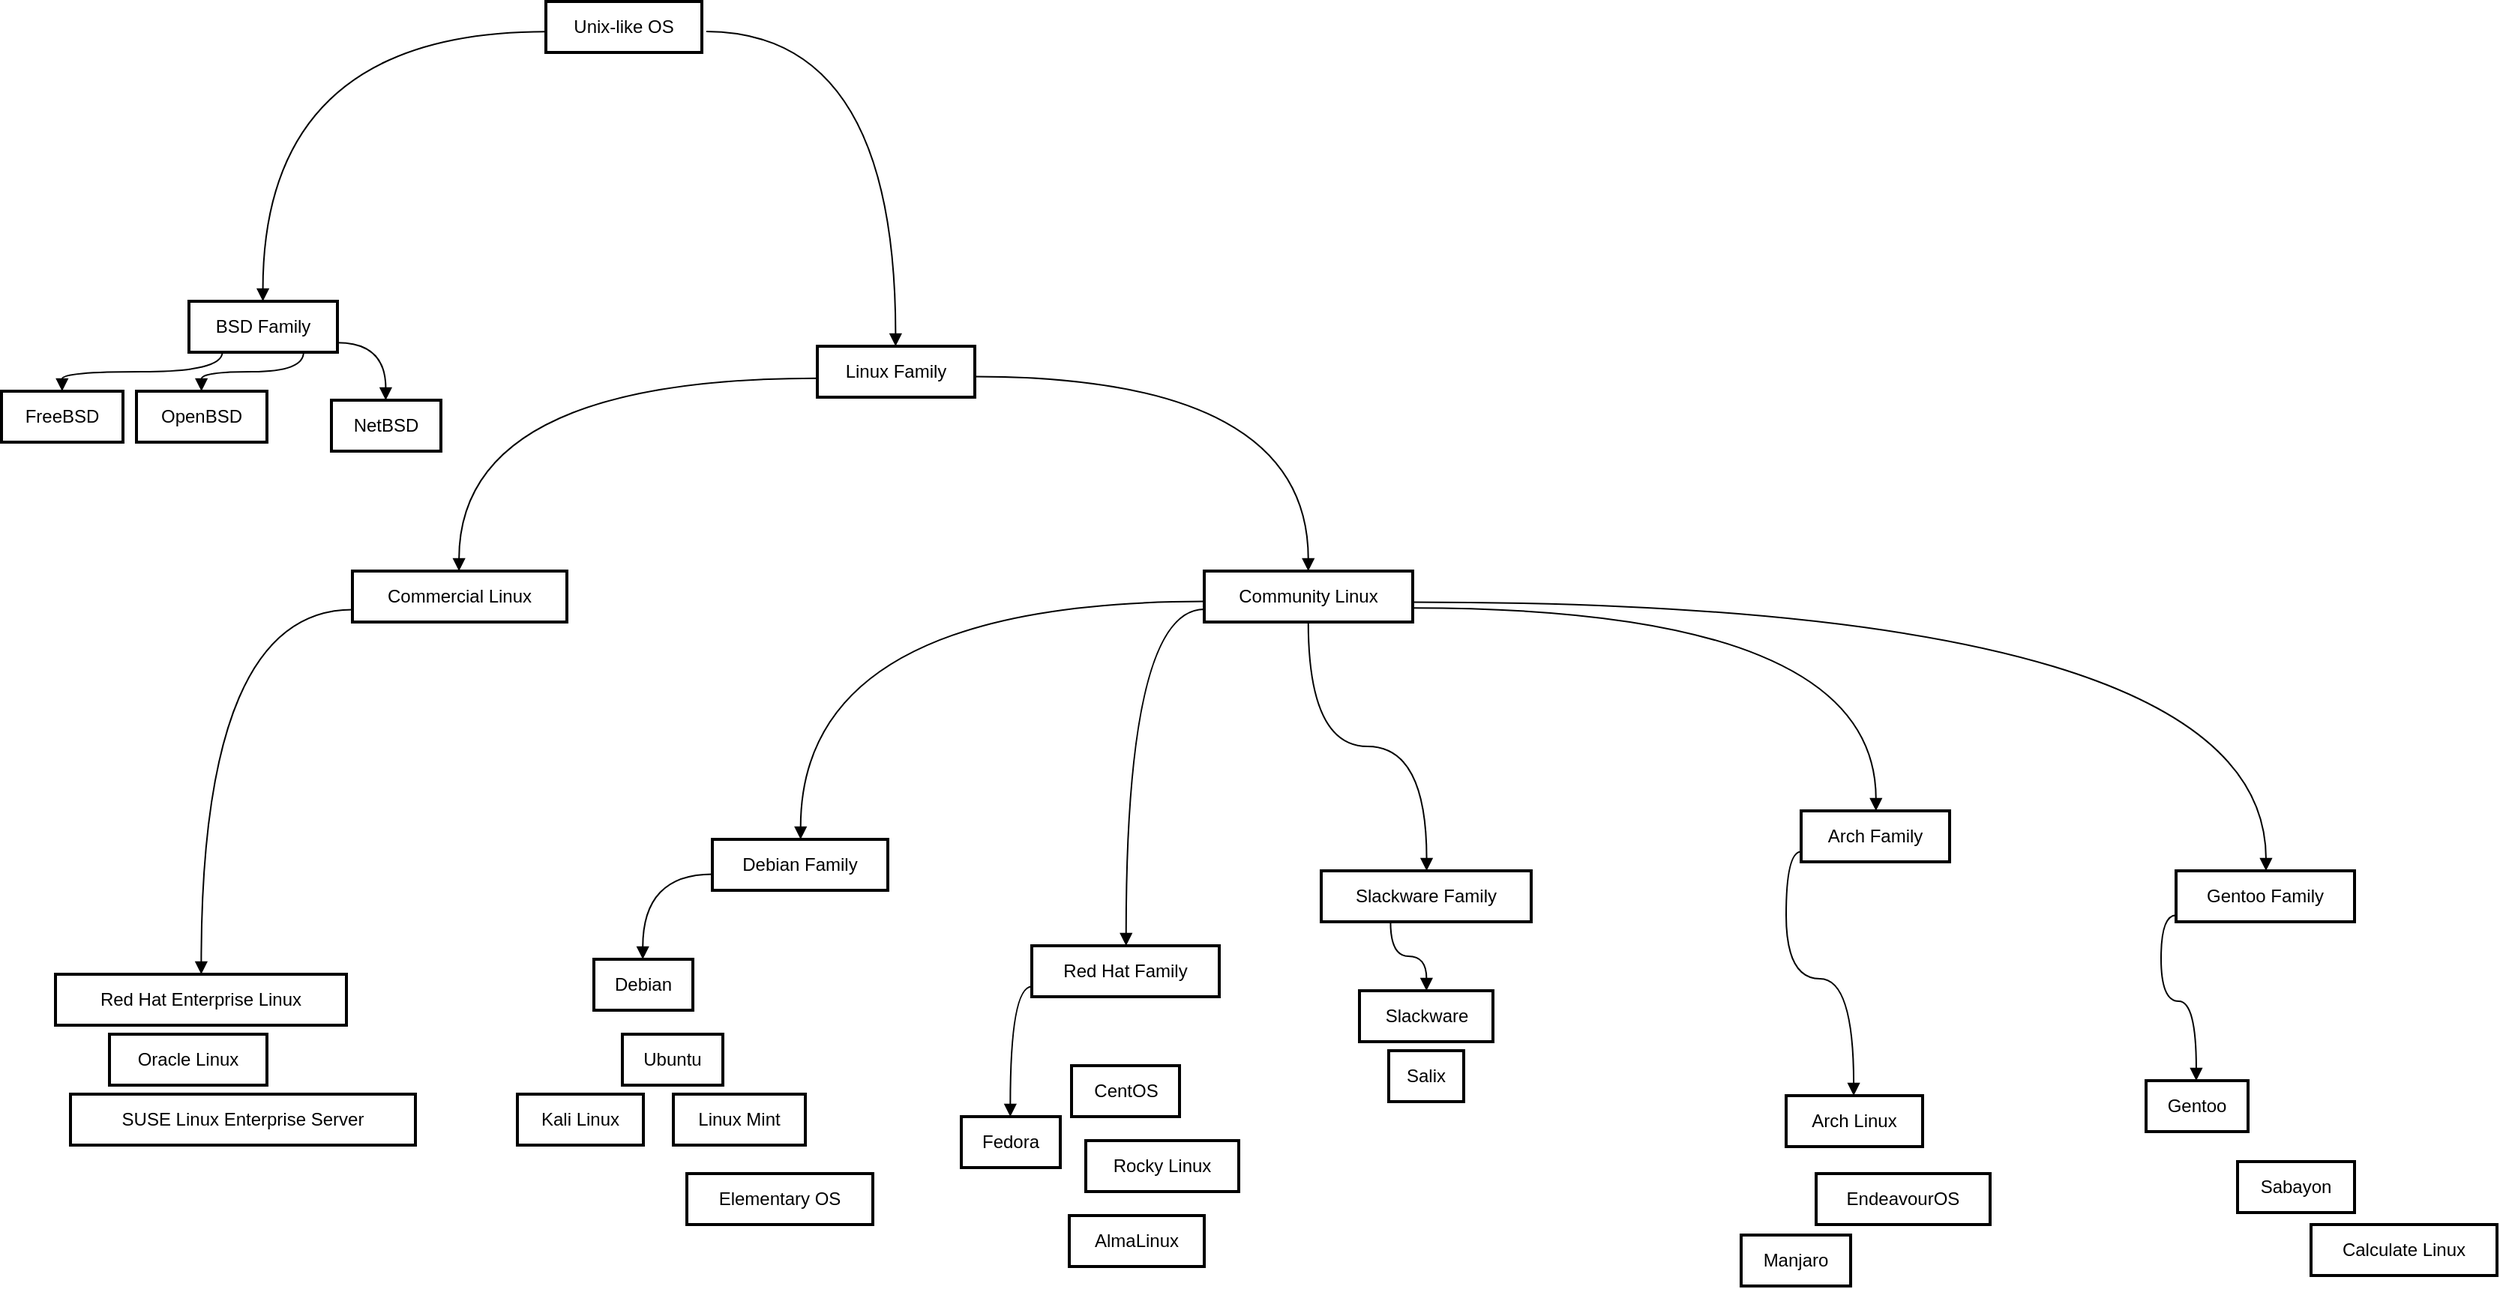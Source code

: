 <mxfile version="24.4.6" type="github">
  <diagram name="Page-1" id="Ry3pSd6w9D9t_Aq7J8iB">
    <mxGraphModel dx="1760" dy="962" grid="1" gridSize="10" guides="1" tooltips="1" connect="1" arrows="1" fold="1" page="1" pageScale="1" pageWidth="850" pageHeight="1100" math="0" shadow="0">
      <root>
        <mxCell id="0" />
        <mxCell id="1" parent="0" />
        <mxCell id="nB0PoolwAAnDLM-8O1oI-2" value="Unix-like OS" style="whiteSpace=wrap;strokeWidth=2;" vertex="1" parent="1">
          <mxGeometry x="373" y="10" width="104" height="34" as="geometry" />
        </mxCell>
        <mxCell id="nB0PoolwAAnDLM-8O1oI-3" value="BSD Family" style="whiteSpace=wrap;strokeWidth=2;" vertex="1" parent="1">
          <mxGeometry x="135" y="210" width="99" height="34" as="geometry" />
        </mxCell>
        <mxCell id="nB0PoolwAAnDLM-8O1oI-4" value="Linux Family" style="whiteSpace=wrap;strokeWidth=2;" vertex="1" parent="1">
          <mxGeometry x="554" y="240" width="105" height="34" as="geometry" />
        </mxCell>
        <mxCell id="nB0PoolwAAnDLM-8O1oI-5" value="FreeBSD" style="whiteSpace=wrap;strokeWidth=2;" vertex="1" parent="1">
          <mxGeometry x="10" y="270" width="81" height="34" as="geometry" />
        </mxCell>
        <mxCell id="nB0PoolwAAnDLM-8O1oI-6" value="OpenBSD" style="whiteSpace=wrap;strokeWidth=2;" vertex="1" parent="1">
          <mxGeometry x="100" y="270" width="87" height="34" as="geometry" />
        </mxCell>
        <mxCell id="nB0PoolwAAnDLM-8O1oI-7" value="NetBSD" style="whiteSpace=wrap;strokeWidth=2;" vertex="1" parent="1">
          <mxGeometry x="230" y="276" width="73" height="34" as="geometry" />
        </mxCell>
        <mxCell id="nB0PoolwAAnDLM-8O1oI-8" value="Commercial Linux" style="whiteSpace=wrap;strokeWidth=2;" vertex="1" parent="1">
          <mxGeometry x="244" y="390" width="143" height="34" as="geometry" />
        </mxCell>
        <mxCell id="nB0PoolwAAnDLM-8O1oI-9" value="Community Linux" style="whiteSpace=wrap;strokeWidth=2;" vertex="1" parent="1">
          <mxGeometry x="812" y="390" width="139" height="34" as="geometry" />
        </mxCell>
        <UserObject label="Red Hat Enterprise Linux" link="https://www.redhat.com" id="nB0PoolwAAnDLM-8O1oI-10">
          <mxCell style="whiteSpace=wrap;strokeWidth=2;" vertex="1" parent="1">
            <mxGeometry x="46" y="659" width="194" height="34" as="geometry" />
          </mxCell>
        </UserObject>
        <UserObject label="SUSE Linux Enterprise Server" link="https://www.suse.com" id="nB0PoolwAAnDLM-8O1oI-11">
          <mxCell style="whiteSpace=wrap;strokeWidth=2;" vertex="1" parent="1">
            <mxGeometry x="56" y="739" width="230" height="34" as="geometry" />
          </mxCell>
        </UserObject>
        <UserObject label="Oracle Linux" link="https://www.oracle.com/linux/" id="nB0PoolwAAnDLM-8O1oI-12">
          <mxCell style="whiteSpace=wrap;strokeWidth=2;" vertex="1" parent="1">
            <mxGeometry x="82" y="699" width="105" height="34" as="geometry" />
          </mxCell>
        </UserObject>
        <mxCell id="nB0PoolwAAnDLM-8O1oI-13" value="Debian Family" style="whiteSpace=wrap;strokeWidth=2;" vertex="1" parent="1">
          <mxGeometry x="484" y="569" width="117" height="34" as="geometry" />
        </mxCell>
        <mxCell id="nB0PoolwAAnDLM-8O1oI-14" value="Red Hat Family" style="whiteSpace=wrap;strokeWidth=2;" vertex="1" parent="1">
          <mxGeometry x="697" y="640" width="125" height="34" as="geometry" />
        </mxCell>
        <mxCell id="nB0PoolwAAnDLM-8O1oI-15" value="Slackware Family" style="whiteSpace=wrap;strokeWidth=2;" vertex="1" parent="1">
          <mxGeometry x="890" y="590" width="140" height="34" as="geometry" />
        </mxCell>
        <mxCell id="nB0PoolwAAnDLM-8O1oI-16" value="Arch Family" style="whiteSpace=wrap;strokeWidth=2;" vertex="1" parent="1">
          <mxGeometry x="1210" y="550" width="99" height="34" as="geometry" />
        </mxCell>
        <mxCell id="nB0PoolwAAnDLM-8O1oI-17" value="Gentoo Family" style="whiteSpace=wrap;strokeWidth=2;" vertex="1" parent="1">
          <mxGeometry x="1460" y="590" width="119" height="34" as="geometry" />
        </mxCell>
        <UserObject label="Debian" link="https://www.debian.org" id="nB0PoolwAAnDLM-8O1oI-18">
          <mxCell style="whiteSpace=wrap;strokeWidth=2;" vertex="1" parent="1">
            <mxGeometry x="405" y="649" width="66" height="34" as="geometry" />
          </mxCell>
        </UserObject>
        <UserObject label="Ubuntu" link="https://www.ubuntu.com" id="nB0PoolwAAnDLM-8O1oI-19">
          <mxCell style="whiteSpace=wrap;strokeWidth=2;" vertex="1" parent="1">
            <mxGeometry x="424" y="699" width="67" height="34" as="geometry" />
          </mxCell>
        </UserObject>
        <UserObject label="Linux Mint" link="https://www.linuxmint.com" id="nB0PoolwAAnDLM-8O1oI-20">
          <mxCell style="whiteSpace=wrap;strokeWidth=2;" vertex="1" parent="1">
            <mxGeometry x="458" y="739" width="88" height="34" as="geometry" />
          </mxCell>
        </UserObject>
        <UserObject label="Elementary OS" link="https://elementary.io" id="nB0PoolwAAnDLM-8O1oI-21">
          <mxCell style="whiteSpace=wrap;strokeWidth=2;" vertex="1" parent="1">
            <mxGeometry x="467" y="792" width="124" height="34" as="geometry" />
          </mxCell>
        </UserObject>
        <UserObject label="Kali Linux" link="https://www.kali.org" id="nB0PoolwAAnDLM-8O1oI-22">
          <mxCell style="whiteSpace=wrap;strokeWidth=2;" vertex="1" parent="1">
            <mxGeometry x="354" y="739" width="84" height="34" as="geometry" />
          </mxCell>
        </UserObject>
        <UserObject label="Fedora" link="https://getfedora.org" id="nB0PoolwAAnDLM-8O1oI-23">
          <mxCell style="whiteSpace=wrap;strokeWidth=2;" vertex="1" parent="1">
            <mxGeometry x="650" y="754" width="66" height="34" as="geometry" />
          </mxCell>
        </UserObject>
        <UserObject label="CentOS" link="https://www.centos.org" id="nB0PoolwAAnDLM-8O1oI-24">
          <mxCell style="whiteSpace=wrap;strokeWidth=2;" vertex="1" parent="1">
            <mxGeometry x="723.5" y="720" width="72" height="34" as="geometry" />
          </mxCell>
        </UserObject>
        <UserObject label="AlmaLinux" link="https://almalinux.org" id="nB0PoolwAAnDLM-8O1oI-25">
          <mxCell style="whiteSpace=wrap;strokeWidth=2;" vertex="1" parent="1">
            <mxGeometry x="722" y="820" width="90" height="34" as="geometry" />
          </mxCell>
        </UserObject>
        <UserObject label="Rocky Linux" link="https://rockylinux.org" id="nB0PoolwAAnDLM-8O1oI-26">
          <mxCell style="whiteSpace=wrap;strokeWidth=2;" vertex="1" parent="1">
            <mxGeometry x="733" y="770" width="102" height="34" as="geometry" />
          </mxCell>
        </UserObject>
        <UserObject label="Slackware" link="http://www.slackware.com" id="nB0PoolwAAnDLM-8O1oI-27">
          <mxCell style="whiteSpace=wrap;strokeWidth=2;" vertex="1" parent="1">
            <mxGeometry x="915.5" y="670" width="89" height="34" as="geometry" />
          </mxCell>
        </UserObject>
        <UserObject label="Salix" link="https://salixos.org" id="nB0PoolwAAnDLM-8O1oI-28">
          <mxCell style="whiteSpace=wrap;strokeWidth=2;" vertex="1" parent="1">
            <mxGeometry x="935" y="710" width="50" height="34" as="geometry" />
          </mxCell>
        </UserObject>
        <UserObject label="Arch Linux" link="https://archlinux.org" id="nB0PoolwAAnDLM-8O1oI-29">
          <mxCell style="whiteSpace=wrap;strokeWidth=2;" vertex="1" parent="1">
            <mxGeometry x="1200" y="740" width="91" height="34" as="geometry" />
          </mxCell>
        </UserObject>
        <UserObject label="Manjaro" link="https://manjaro.org" id="nB0PoolwAAnDLM-8O1oI-30">
          <mxCell style="whiteSpace=wrap;strokeWidth=2;" vertex="1" parent="1">
            <mxGeometry x="1170" y="833" width="73" height="34" as="geometry" />
          </mxCell>
        </UserObject>
        <UserObject label="EndeavourOS" link="https://endeavouros.com" id="nB0PoolwAAnDLM-8O1oI-31">
          <mxCell style="whiteSpace=wrap;strokeWidth=2;" vertex="1" parent="1">
            <mxGeometry x="1220" y="792" width="116" height="34" as="geometry" />
          </mxCell>
        </UserObject>
        <UserObject label="Gentoo" link="https://www.gentoo.org" id="nB0PoolwAAnDLM-8O1oI-32">
          <mxCell style="whiteSpace=wrap;strokeWidth=2;" vertex="1" parent="1">
            <mxGeometry x="1440" y="730" width="68" height="34" as="geometry" />
          </mxCell>
        </UserObject>
        <UserObject label="Sabayon" link="https://www.sabayon.org" id="nB0PoolwAAnDLM-8O1oI-33">
          <mxCell style="whiteSpace=wrap;strokeWidth=2;" vertex="1" parent="1">
            <mxGeometry x="1501" y="784" width="78" height="34" as="geometry" />
          </mxCell>
        </UserObject>
        <UserObject label="Calculate Linux" link="https://www.calculate-linux.org" id="nB0PoolwAAnDLM-8O1oI-34">
          <mxCell style="whiteSpace=wrap;strokeWidth=2;" vertex="1" parent="1">
            <mxGeometry x="1550" y="826" width="124" height="34" as="geometry" />
          </mxCell>
        </UserObject>
        <mxCell id="nB0PoolwAAnDLM-8O1oI-36" value="" style="curved=1;startArrow=none;endArrow=block;exitX=0.003;exitY=0.59;entryX=0.498;entryY=0;rounded=0;edgeStyle=orthogonalEdgeStyle;" edge="1" parent="1" source="nB0PoolwAAnDLM-8O1oI-2" target="nB0PoolwAAnDLM-8O1oI-3">
          <mxGeometry relative="1" as="geometry" />
        </mxCell>
        <mxCell id="nB0PoolwAAnDLM-8O1oI-37" value="" style="startArrow=none;endArrow=block;entryX=0.497;entryY=0;rounded=0;edgeStyle=orthogonalEdgeStyle;curved=1;" edge="1" parent="1" target="nB0PoolwAAnDLM-8O1oI-4">
          <mxGeometry relative="1" as="geometry">
            <mxPoint x="480" y="30" as="sourcePoint" />
          </mxGeometry>
        </mxCell>
        <mxCell id="nB0PoolwAAnDLM-8O1oI-38" value="" style="curved=1;startArrow=none;endArrow=block;exitX=0.225;exitY=1;entryX=0.499;entryY=0;rounded=0;edgeStyle=orthogonalEdgeStyle;" edge="1" parent="1" source="nB0PoolwAAnDLM-8O1oI-3" target="nB0PoolwAAnDLM-8O1oI-5">
          <mxGeometry relative="1" as="geometry" />
        </mxCell>
        <mxCell id="nB0PoolwAAnDLM-8O1oI-39" value="" style="curved=1;startArrow=none;endArrow=block;exitX=0.772;exitY=1;entryX=0.498;entryY=0;rounded=0;edgeStyle=orthogonalEdgeStyle;" edge="1" parent="1" source="nB0PoolwAAnDLM-8O1oI-3" target="nB0PoolwAAnDLM-8O1oI-6">
          <mxGeometry relative="1" as="geometry" />
        </mxCell>
        <mxCell id="nB0PoolwAAnDLM-8O1oI-40" value="" style="curved=1;startArrow=none;endArrow=block;exitX=1.001;exitY=0.812;entryX=0.496;entryY=0;rounded=0;edgeStyle=orthogonalEdgeStyle;" edge="1" parent="1" source="nB0PoolwAAnDLM-8O1oI-3" target="nB0PoolwAAnDLM-8O1oI-7">
          <mxGeometry relative="1" as="geometry" />
        </mxCell>
        <mxCell id="nB0PoolwAAnDLM-8O1oI-41" value="" style="curved=1;startArrow=none;endArrow=block;exitX=-0.002;exitY=0.629;entryX=0.497;entryY=0;rounded=0;edgeStyle=orthogonalEdgeStyle;" edge="1" parent="1" source="nB0PoolwAAnDLM-8O1oI-4" target="nB0PoolwAAnDLM-8O1oI-8">
          <mxGeometry relative="1" as="geometry" />
        </mxCell>
        <mxCell id="nB0PoolwAAnDLM-8O1oI-42" value="" style="curved=1;startArrow=none;endArrow=block;exitX=0.996;exitY=0.596;entryX=0.499;entryY=0;rounded=0;edgeStyle=orthogonalEdgeStyle;" edge="1" parent="1" source="nB0PoolwAAnDLM-8O1oI-4" target="nB0PoolwAAnDLM-8O1oI-9">
          <mxGeometry relative="1" as="geometry" />
        </mxCell>
        <mxCell id="nB0PoolwAAnDLM-8O1oI-43" value="" style="curved=1;startArrow=none;endArrow=block;exitX=-0.003;exitY=0.758;entryX=0.501;entryY=0;rounded=0;edgeStyle=orthogonalEdgeStyle;" edge="1" parent="1" source="nB0PoolwAAnDLM-8O1oI-8" target="nB0PoolwAAnDLM-8O1oI-10">
          <mxGeometry relative="1" as="geometry" />
        </mxCell>
        <mxCell id="nB0PoolwAAnDLM-8O1oI-46" value="" style="curved=1;startArrow=none;endArrow=block;exitX=0.0;exitY=0.597;entryX=0.503;entryY=0;rounded=0;edgeStyle=orthogonalEdgeStyle;" edge="1" parent="1" source="nB0PoolwAAnDLM-8O1oI-9" target="nB0PoolwAAnDLM-8O1oI-13">
          <mxGeometry relative="1" as="geometry" />
        </mxCell>
        <mxCell id="nB0PoolwAAnDLM-8O1oI-47" value="" style="curved=1;startArrow=none;endArrow=block;exitX=0.0;exitY=0.749;entryX=0.503;entryY=0;rounded=0;edgeStyle=orthogonalEdgeStyle;" edge="1" parent="1" source="nB0PoolwAAnDLM-8O1oI-9" target="nB0PoolwAAnDLM-8O1oI-14">
          <mxGeometry relative="1" as="geometry" />
        </mxCell>
        <mxCell id="nB0PoolwAAnDLM-8O1oI-48" value="" style="curved=1;startArrow=none;endArrow=block;exitX=0.499;exitY=1;entryX=0.502;entryY=0;rounded=0;edgeStyle=orthogonalEdgeStyle;" edge="1" parent="1" source="nB0PoolwAAnDLM-8O1oI-9" target="nB0PoolwAAnDLM-8O1oI-15">
          <mxGeometry relative="1" as="geometry" />
        </mxCell>
        <mxCell id="nB0PoolwAAnDLM-8O1oI-49" value="" style="curved=1;startArrow=none;endArrow=block;exitX=0.997;exitY=0.723;entryX=0.504;entryY=0;rounded=0;edgeStyle=orthogonalEdgeStyle;" edge="1" parent="1" source="nB0PoolwAAnDLM-8O1oI-9" target="nB0PoolwAAnDLM-8O1oI-16">
          <mxGeometry relative="1" as="geometry" />
        </mxCell>
        <mxCell id="nB0PoolwAAnDLM-8O1oI-50" value="" style="curved=1;startArrow=none;endArrow=block;exitX=0.997;exitY=0.608;entryX=0.504;entryY=0;rounded=0;edgeStyle=orthogonalEdgeStyle;" edge="1" parent="1" source="nB0PoolwAAnDLM-8O1oI-9" target="nB0PoolwAAnDLM-8O1oI-17">
          <mxGeometry relative="1" as="geometry" />
        </mxCell>
        <mxCell id="nB0PoolwAAnDLM-8O1oI-51" value="" style="curved=1;startArrow=none;endArrow=block;exitX=0.002;exitY=0.682;entryX=0.494;entryY=0;rounded=0;edgeStyle=orthogonalEdgeStyle;" edge="1" parent="1" source="nB0PoolwAAnDLM-8O1oI-13" target="nB0PoolwAAnDLM-8O1oI-18">
          <mxGeometry relative="1" as="geometry" />
        </mxCell>
        <mxCell id="nB0PoolwAAnDLM-8O1oI-56" value="" style="curved=1;startArrow=none;endArrow=block;exitX=0.002;exitY=0.801;entryX=0.495;entryY=0;rounded=0;edgeStyle=orthogonalEdgeStyle;" edge="1" parent="1" source="nB0PoolwAAnDLM-8O1oI-14" target="nB0PoolwAAnDLM-8O1oI-23">
          <mxGeometry relative="1" as="geometry" />
        </mxCell>
        <mxCell id="nB0PoolwAAnDLM-8O1oI-60" value="" style="curved=1;startArrow=none;endArrow=block;exitX=0.33;exitY=1;entryX=0.502;entryY=0;rounded=0;edgeStyle=orthogonalEdgeStyle;" edge="1" parent="1" source="nB0PoolwAAnDLM-8O1oI-15" target="nB0PoolwAAnDLM-8O1oI-27">
          <mxGeometry relative="1" as="geometry" />
        </mxCell>
        <mxCell id="nB0PoolwAAnDLM-8O1oI-62" value="" style="curved=1;startArrow=none;endArrow=block;exitX=0.001;exitY=0.801;entryX=0.495;entryY=0;rounded=0;edgeStyle=orthogonalEdgeStyle;" edge="1" parent="1" source="nB0PoolwAAnDLM-8O1oI-16" target="nB0PoolwAAnDLM-8O1oI-29">
          <mxGeometry relative="1" as="geometry" />
        </mxCell>
        <mxCell id="nB0PoolwAAnDLM-8O1oI-65" value="" style="curved=1;startArrow=none;endArrow=block;exitX=0.003;exitY=0.87;entryX=0.492;entryY=0;rounded=0;edgeStyle=orthogonalEdgeStyle;" edge="1" parent="1" source="nB0PoolwAAnDLM-8O1oI-17" target="nB0PoolwAAnDLM-8O1oI-32">
          <mxGeometry relative="1" as="geometry" />
        </mxCell>
      </root>
    </mxGraphModel>
  </diagram>
</mxfile>
